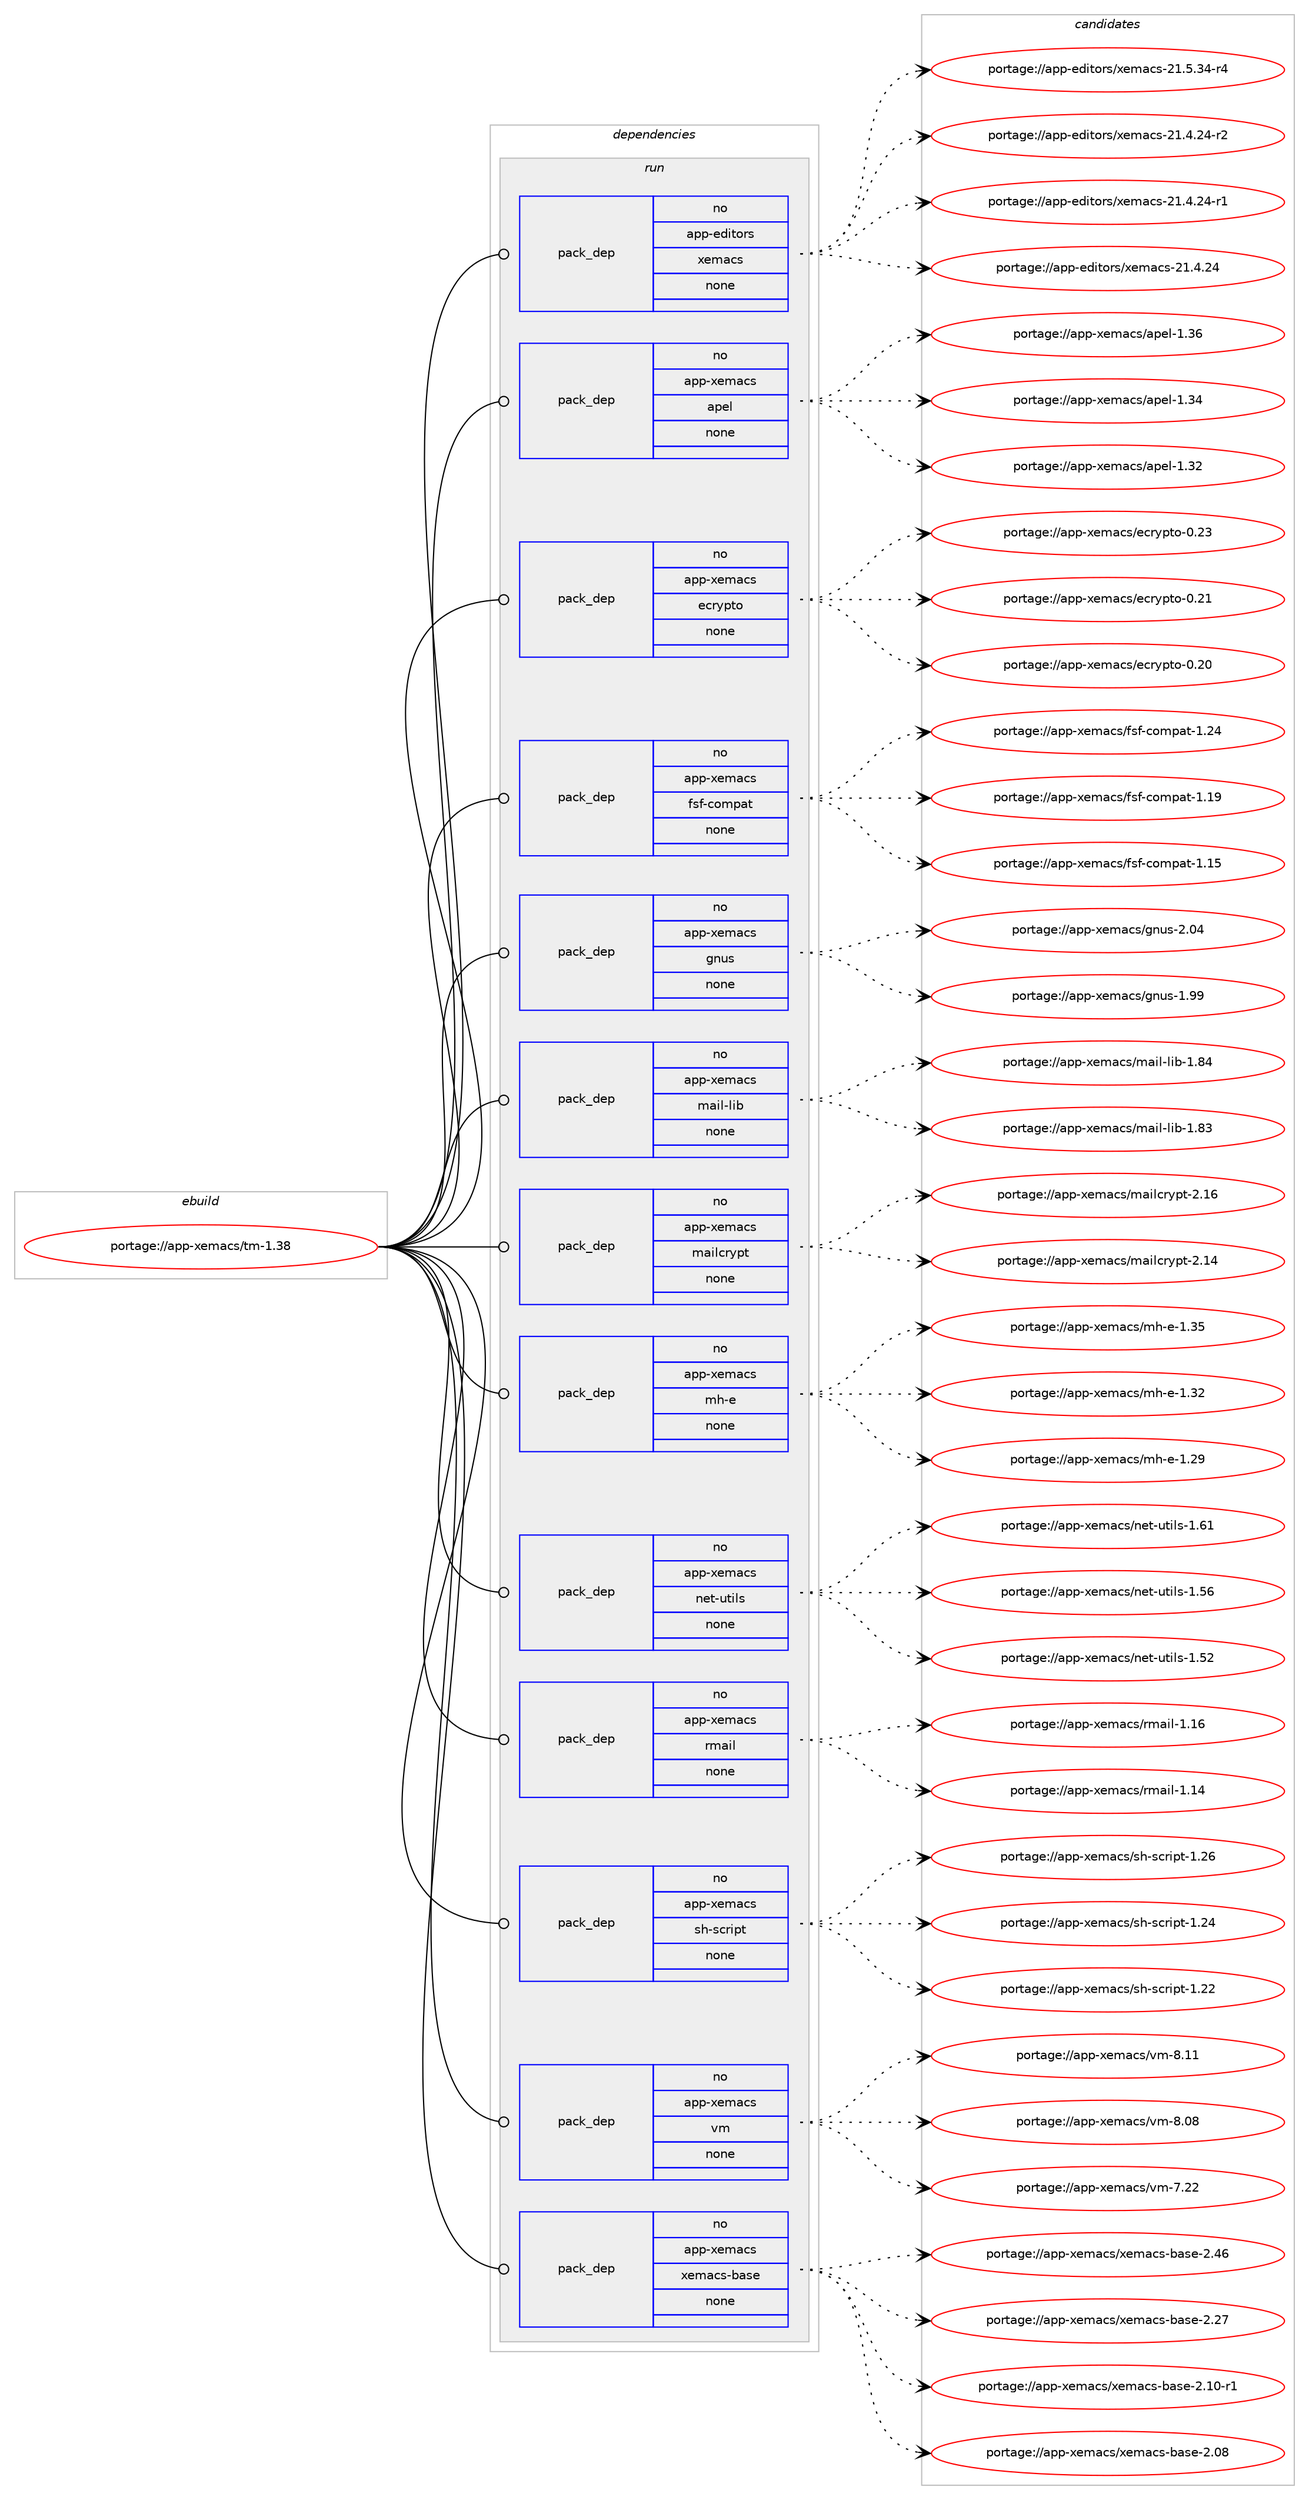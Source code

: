 digraph prolog {

# *************
# Graph options
# *************

newrank=true;
concentrate=true;
compound=true;
graph [rankdir=LR,fontname=Helvetica,fontsize=10,ranksep=1.5];#, ranksep=2.5, nodesep=0.2];
edge  [arrowhead=vee];
node  [fontname=Helvetica,fontsize=10];

# **********
# The ebuild
# **********

subgraph cluster_leftcol {
color=gray;
rank=same;
label=<<i>ebuild</i>>;
id [label="portage://app-xemacs/tm-1.38", color=red, width=4, href="../app-xemacs/tm-1.38.svg"];
}

# ****************
# The dependencies
# ****************

subgraph cluster_midcol {
color=gray;
label=<<i>dependencies</i>>;
subgraph cluster_compile {
fillcolor="#eeeeee";
style=filled;
label=<<i>compile</i>>;
}
subgraph cluster_compileandrun {
fillcolor="#eeeeee";
style=filled;
label=<<i>compile and run</i>>;
}
subgraph cluster_run {
fillcolor="#eeeeee";
style=filled;
label=<<i>run</i>>;
subgraph pack441026 {
dependency587514 [label=<<TABLE BORDER="0" CELLBORDER="1" CELLSPACING="0" CELLPADDING="4" WIDTH="220"><TR><TD ROWSPAN="6" CELLPADDING="30">pack_dep</TD></TR><TR><TD WIDTH="110">no</TD></TR><TR><TD>app-editors</TD></TR><TR><TD>xemacs</TD></TR><TR><TD>none</TD></TR><TR><TD></TD></TR></TABLE>>, shape=none, color=blue];
}
id:e -> dependency587514:w [weight=20,style="solid",arrowhead="odot"];
subgraph pack441027 {
dependency587515 [label=<<TABLE BORDER="0" CELLBORDER="1" CELLSPACING="0" CELLPADDING="4" WIDTH="220"><TR><TD ROWSPAN="6" CELLPADDING="30">pack_dep</TD></TR><TR><TD WIDTH="110">no</TD></TR><TR><TD>app-xemacs</TD></TR><TR><TD>apel</TD></TR><TR><TD>none</TD></TR><TR><TD></TD></TR></TABLE>>, shape=none, color=blue];
}
id:e -> dependency587515:w [weight=20,style="solid",arrowhead="odot"];
subgraph pack441028 {
dependency587516 [label=<<TABLE BORDER="0" CELLBORDER="1" CELLSPACING="0" CELLPADDING="4" WIDTH="220"><TR><TD ROWSPAN="6" CELLPADDING="30">pack_dep</TD></TR><TR><TD WIDTH="110">no</TD></TR><TR><TD>app-xemacs</TD></TR><TR><TD>ecrypto</TD></TR><TR><TD>none</TD></TR><TR><TD></TD></TR></TABLE>>, shape=none, color=blue];
}
id:e -> dependency587516:w [weight=20,style="solid",arrowhead="odot"];
subgraph pack441029 {
dependency587517 [label=<<TABLE BORDER="0" CELLBORDER="1" CELLSPACING="0" CELLPADDING="4" WIDTH="220"><TR><TD ROWSPAN="6" CELLPADDING="30">pack_dep</TD></TR><TR><TD WIDTH="110">no</TD></TR><TR><TD>app-xemacs</TD></TR><TR><TD>fsf-compat</TD></TR><TR><TD>none</TD></TR><TR><TD></TD></TR></TABLE>>, shape=none, color=blue];
}
id:e -> dependency587517:w [weight=20,style="solid",arrowhead="odot"];
subgraph pack441030 {
dependency587518 [label=<<TABLE BORDER="0" CELLBORDER="1" CELLSPACING="0" CELLPADDING="4" WIDTH="220"><TR><TD ROWSPAN="6" CELLPADDING="30">pack_dep</TD></TR><TR><TD WIDTH="110">no</TD></TR><TR><TD>app-xemacs</TD></TR><TR><TD>gnus</TD></TR><TR><TD>none</TD></TR><TR><TD></TD></TR></TABLE>>, shape=none, color=blue];
}
id:e -> dependency587518:w [weight=20,style="solid",arrowhead="odot"];
subgraph pack441031 {
dependency587519 [label=<<TABLE BORDER="0" CELLBORDER="1" CELLSPACING="0" CELLPADDING="4" WIDTH="220"><TR><TD ROWSPAN="6" CELLPADDING="30">pack_dep</TD></TR><TR><TD WIDTH="110">no</TD></TR><TR><TD>app-xemacs</TD></TR><TR><TD>mail-lib</TD></TR><TR><TD>none</TD></TR><TR><TD></TD></TR></TABLE>>, shape=none, color=blue];
}
id:e -> dependency587519:w [weight=20,style="solid",arrowhead="odot"];
subgraph pack441032 {
dependency587520 [label=<<TABLE BORDER="0" CELLBORDER="1" CELLSPACING="0" CELLPADDING="4" WIDTH="220"><TR><TD ROWSPAN="6" CELLPADDING="30">pack_dep</TD></TR><TR><TD WIDTH="110">no</TD></TR><TR><TD>app-xemacs</TD></TR><TR><TD>mailcrypt</TD></TR><TR><TD>none</TD></TR><TR><TD></TD></TR></TABLE>>, shape=none, color=blue];
}
id:e -> dependency587520:w [weight=20,style="solid",arrowhead="odot"];
subgraph pack441033 {
dependency587521 [label=<<TABLE BORDER="0" CELLBORDER="1" CELLSPACING="0" CELLPADDING="4" WIDTH="220"><TR><TD ROWSPAN="6" CELLPADDING="30">pack_dep</TD></TR><TR><TD WIDTH="110">no</TD></TR><TR><TD>app-xemacs</TD></TR><TR><TD>mh-e</TD></TR><TR><TD>none</TD></TR><TR><TD></TD></TR></TABLE>>, shape=none, color=blue];
}
id:e -> dependency587521:w [weight=20,style="solid",arrowhead="odot"];
subgraph pack441034 {
dependency587522 [label=<<TABLE BORDER="0" CELLBORDER="1" CELLSPACING="0" CELLPADDING="4" WIDTH="220"><TR><TD ROWSPAN="6" CELLPADDING="30">pack_dep</TD></TR><TR><TD WIDTH="110">no</TD></TR><TR><TD>app-xemacs</TD></TR><TR><TD>net-utils</TD></TR><TR><TD>none</TD></TR><TR><TD></TD></TR></TABLE>>, shape=none, color=blue];
}
id:e -> dependency587522:w [weight=20,style="solid",arrowhead="odot"];
subgraph pack441035 {
dependency587523 [label=<<TABLE BORDER="0" CELLBORDER="1" CELLSPACING="0" CELLPADDING="4" WIDTH="220"><TR><TD ROWSPAN="6" CELLPADDING="30">pack_dep</TD></TR><TR><TD WIDTH="110">no</TD></TR><TR><TD>app-xemacs</TD></TR><TR><TD>rmail</TD></TR><TR><TD>none</TD></TR><TR><TD></TD></TR></TABLE>>, shape=none, color=blue];
}
id:e -> dependency587523:w [weight=20,style="solid",arrowhead="odot"];
subgraph pack441036 {
dependency587524 [label=<<TABLE BORDER="0" CELLBORDER="1" CELLSPACING="0" CELLPADDING="4" WIDTH="220"><TR><TD ROWSPAN="6" CELLPADDING="30">pack_dep</TD></TR><TR><TD WIDTH="110">no</TD></TR><TR><TD>app-xemacs</TD></TR><TR><TD>sh-script</TD></TR><TR><TD>none</TD></TR><TR><TD></TD></TR></TABLE>>, shape=none, color=blue];
}
id:e -> dependency587524:w [weight=20,style="solid",arrowhead="odot"];
subgraph pack441037 {
dependency587525 [label=<<TABLE BORDER="0" CELLBORDER="1" CELLSPACING="0" CELLPADDING="4" WIDTH="220"><TR><TD ROWSPAN="6" CELLPADDING="30">pack_dep</TD></TR><TR><TD WIDTH="110">no</TD></TR><TR><TD>app-xemacs</TD></TR><TR><TD>vm</TD></TR><TR><TD>none</TD></TR><TR><TD></TD></TR></TABLE>>, shape=none, color=blue];
}
id:e -> dependency587525:w [weight=20,style="solid",arrowhead="odot"];
subgraph pack441038 {
dependency587526 [label=<<TABLE BORDER="0" CELLBORDER="1" CELLSPACING="0" CELLPADDING="4" WIDTH="220"><TR><TD ROWSPAN="6" CELLPADDING="30">pack_dep</TD></TR><TR><TD WIDTH="110">no</TD></TR><TR><TD>app-xemacs</TD></TR><TR><TD>xemacs-base</TD></TR><TR><TD>none</TD></TR><TR><TD></TD></TR></TABLE>>, shape=none, color=blue];
}
id:e -> dependency587526:w [weight=20,style="solid",arrowhead="odot"];
}
}

# **************
# The candidates
# **************

subgraph cluster_choices {
rank=same;
color=gray;
label=<<i>candidates</i>>;

subgraph choice441026 {
color=black;
nodesep=1;
choice971121124510110010511611111411547120101109979911545504946534651524511452 [label="portage://app-editors/xemacs-21.5.34-r4", color=red, width=4,href="../app-editors/xemacs-21.5.34-r4.svg"];
choice971121124510110010511611111411547120101109979911545504946524650524511450 [label="portage://app-editors/xemacs-21.4.24-r2", color=red, width=4,href="../app-editors/xemacs-21.4.24-r2.svg"];
choice971121124510110010511611111411547120101109979911545504946524650524511449 [label="portage://app-editors/xemacs-21.4.24-r1", color=red, width=4,href="../app-editors/xemacs-21.4.24-r1.svg"];
choice97112112451011001051161111141154712010110997991154550494652465052 [label="portage://app-editors/xemacs-21.4.24", color=red, width=4,href="../app-editors/xemacs-21.4.24.svg"];
dependency587514:e -> choice971121124510110010511611111411547120101109979911545504946534651524511452:w [style=dotted,weight="100"];
dependency587514:e -> choice971121124510110010511611111411547120101109979911545504946524650524511450:w [style=dotted,weight="100"];
dependency587514:e -> choice971121124510110010511611111411547120101109979911545504946524650524511449:w [style=dotted,weight="100"];
dependency587514:e -> choice97112112451011001051161111141154712010110997991154550494652465052:w [style=dotted,weight="100"];
}
subgraph choice441027 {
color=black;
nodesep=1;
choice9711211245120101109979911547971121011084549465154 [label="portage://app-xemacs/apel-1.36", color=red, width=4,href="../app-xemacs/apel-1.36.svg"];
choice9711211245120101109979911547971121011084549465152 [label="portage://app-xemacs/apel-1.34", color=red, width=4,href="../app-xemacs/apel-1.34.svg"];
choice9711211245120101109979911547971121011084549465150 [label="portage://app-xemacs/apel-1.32", color=red, width=4,href="../app-xemacs/apel-1.32.svg"];
dependency587515:e -> choice9711211245120101109979911547971121011084549465154:w [style=dotted,weight="100"];
dependency587515:e -> choice9711211245120101109979911547971121011084549465152:w [style=dotted,weight="100"];
dependency587515:e -> choice9711211245120101109979911547971121011084549465150:w [style=dotted,weight="100"];
}
subgraph choice441028 {
color=black;
nodesep=1;
choice9711211245120101109979911547101991141211121161114548465051 [label="portage://app-xemacs/ecrypto-0.23", color=red, width=4,href="../app-xemacs/ecrypto-0.23.svg"];
choice9711211245120101109979911547101991141211121161114548465049 [label="portage://app-xemacs/ecrypto-0.21", color=red, width=4,href="../app-xemacs/ecrypto-0.21.svg"];
choice9711211245120101109979911547101991141211121161114548465048 [label="portage://app-xemacs/ecrypto-0.20", color=red, width=4,href="../app-xemacs/ecrypto-0.20.svg"];
dependency587516:e -> choice9711211245120101109979911547101991141211121161114548465051:w [style=dotted,weight="100"];
dependency587516:e -> choice9711211245120101109979911547101991141211121161114548465049:w [style=dotted,weight="100"];
dependency587516:e -> choice9711211245120101109979911547101991141211121161114548465048:w [style=dotted,weight="100"];
}
subgraph choice441029 {
color=black;
nodesep=1;
choice97112112451201011099799115471021151024599111109112971164549465052 [label="portage://app-xemacs/fsf-compat-1.24", color=red, width=4,href="../app-xemacs/fsf-compat-1.24.svg"];
choice97112112451201011099799115471021151024599111109112971164549464957 [label="portage://app-xemacs/fsf-compat-1.19", color=red, width=4,href="../app-xemacs/fsf-compat-1.19.svg"];
choice97112112451201011099799115471021151024599111109112971164549464953 [label="portage://app-xemacs/fsf-compat-1.15", color=red, width=4,href="../app-xemacs/fsf-compat-1.15.svg"];
dependency587517:e -> choice97112112451201011099799115471021151024599111109112971164549465052:w [style=dotted,weight="100"];
dependency587517:e -> choice97112112451201011099799115471021151024599111109112971164549464957:w [style=dotted,weight="100"];
dependency587517:e -> choice97112112451201011099799115471021151024599111109112971164549464953:w [style=dotted,weight="100"];
}
subgraph choice441030 {
color=black;
nodesep=1;
choice97112112451201011099799115471031101171154550464852 [label="portage://app-xemacs/gnus-2.04", color=red, width=4,href="../app-xemacs/gnus-2.04.svg"];
choice97112112451201011099799115471031101171154549465757 [label="portage://app-xemacs/gnus-1.99", color=red, width=4,href="../app-xemacs/gnus-1.99.svg"];
dependency587518:e -> choice97112112451201011099799115471031101171154550464852:w [style=dotted,weight="100"];
dependency587518:e -> choice97112112451201011099799115471031101171154549465757:w [style=dotted,weight="100"];
}
subgraph choice441031 {
color=black;
nodesep=1;
choice97112112451201011099799115471099710510845108105984549465652 [label="portage://app-xemacs/mail-lib-1.84", color=red, width=4,href="../app-xemacs/mail-lib-1.84.svg"];
choice97112112451201011099799115471099710510845108105984549465651 [label="portage://app-xemacs/mail-lib-1.83", color=red, width=4,href="../app-xemacs/mail-lib-1.83.svg"];
dependency587519:e -> choice97112112451201011099799115471099710510845108105984549465652:w [style=dotted,weight="100"];
dependency587519:e -> choice97112112451201011099799115471099710510845108105984549465651:w [style=dotted,weight="100"];
}
subgraph choice441032 {
color=black;
nodesep=1;
choice971121124512010110997991154710997105108991141211121164550464954 [label="portage://app-xemacs/mailcrypt-2.16", color=red, width=4,href="../app-xemacs/mailcrypt-2.16.svg"];
choice971121124512010110997991154710997105108991141211121164550464952 [label="portage://app-xemacs/mailcrypt-2.14", color=red, width=4,href="../app-xemacs/mailcrypt-2.14.svg"];
dependency587520:e -> choice971121124512010110997991154710997105108991141211121164550464954:w [style=dotted,weight="100"];
dependency587520:e -> choice971121124512010110997991154710997105108991141211121164550464952:w [style=dotted,weight="100"];
}
subgraph choice441033 {
color=black;
nodesep=1;
choice9711211245120101109979911547109104451014549465153 [label="portage://app-xemacs/mh-e-1.35", color=red, width=4,href="../app-xemacs/mh-e-1.35.svg"];
choice9711211245120101109979911547109104451014549465150 [label="portage://app-xemacs/mh-e-1.32", color=red, width=4,href="../app-xemacs/mh-e-1.32.svg"];
choice9711211245120101109979911547109104451014549465057 [label="portage://app-xemacs/mh-e-1.29", color=red, width=4,href="../app-xemacs/mh-e-1.29.svg"];
dependency587521:e -> choice9711211245120101109979911547109104451014549465153:w [style=dotted,weight="100"];
dependency587521:e -> choice9711211245120101109979911547109104451014549465150:w [style=dotted,weight="100"];
dependency587521:e -> choice9711211245120101109979911547109104451014549465057:w [style=dotted,weight="100"];
}
subgraph choice441034 {
color=black;
nodesep=1;
choice9711211245120101109979911547110101116451171161051081154549465449 [label="portage://app-xemacs/net-utils-1.61", color=red, width=4,href="../app-xemacs/net-utils-1.61.svg"];
choice9711211245120101109979911547110101116451171161051081154549465354 [label="portage://app-xemacs/net-utils-1.56", color=red, width=4,href="../app-xemacs/net-utils-1.56.svg"];
choice9711211245120101109979911547110101116451171161051081154549465350 [label="portage://app-xemacs/net-utils-1.52", color=red, width=4,href="../app-xemacs/net-utils-1.52.svg"];
dependency587522:e -> choice9711211245120101109979911547110101116451171161051081154549465449:w [style=dotted,weight="100"];
dependency587522:e -> choice9711211245120101109979911547110101116451171161051081154549465354:w [style=dotted,weight="100"];
dependency587522:e -> choice9711211245120101109979911547110101116451171161051081154549465350:w [style=dotted,weight="100"];
}
subgraph choice441035 {
color=black;
nodesep=1;
choice9711211245120101109979911547114109971051084549464954 [label="portage://app-xemacs/rmail-1.16", color=red, width=4,href="../app-xemacs/rmail-1.16.svg"];
choice9711211245120101109979911547114109971051084549464952 [label="portage://app-xemacs/rmail-1.14", color=red, width=4,href="../app-xemacs/rmail-1.14.svg"];
dependency587523:e -> choice9711211245120101109979911547114109971051084549464954:w [style=dotted,weight="100"];
dependency587523:e -> choice9711211245120101109979911547114109971051084549464952:w [style=dotted,weight="100"];
}
subgraph choice441036 {
color=black;
nodesep=1;
choice971121124512010110997991154711510445115991141051121164549465054 [label="portage://app-xemacs/sh-script-1.26", color=red, width=4,href="../app-xemacs/sh-script-1.26.svg"];
choice971121124512010110997991154711510445115991141051121164549465052 [label="portage://app-xemacs/sh-script-1.24", color=red, width=4,href="../app-xemacs/sh-script-1.24.svg"];
choice971121124512010110997991154711510445115991141051121164549465050 [label="portage://app-xemacs/sh-script-1.22", color=red, width=4,href="../app-xemacs/sh-script-1.22.svg"];
dependency587524:e -> choice971121124512010110997991154711510445115991141051121164549465054:w [style=dotted,weight="100"];
dependency587524:e -> choice971121124512010110997991154711510445115991141051121164549465052:w [style=dotted,weight="100"];
dependency587524:e -> choice971121124512010110997991154711510445115991141051121164549465050:w [style=dotted,weight="100"];
}
subgraph choice441037 {
color=black;
nodesep=1;
choice97112112451201011099799115471181094556464949 [label="portage://app-xemacs/vm-8.11", color=red, width=4,href="../app-xemacs/vm-8.11.svg"];
choice97112112451201011099799115471181094556464856 [label="portage://app-xemacs/vm-8.08", color=red, width=4,href="../app-xemacs/vm-8.08.svg"];
choice97112112451201011099799115471181094555465050 [label="portage://app-xemacs/vm-7.22", color=red, width=4,href="../app-xemacs/vm-7.22.svg"];
dependency587525:e -> choice97112112451201011099799115471181094556464949:w [style=dotted,weight="100"];
dependency587525:e -> choice97112112451201011099799115471181094556464856:w [style=dotted,weight="100"];
dependency587525:e -> choice97112112451201011099799115471181094555465050:w [style=dotted,weight="100"];
}
subgraph choice441038 {
color=black;
nodesep=1;
choice971121124512010110997991154712010110997991154598971151014550465254 [label="portage://app-xemacs/xemacs-base-2.46", color=red, width=4,href="../app-xemacs/xemacs-base-2.46.svg"];
choice971121124512010110997991154712010110997991154598971151014550465055 [label="portage://app-xemacs/xemacs-base-2.27", color=red, width=4,href="../app-xemacs/xemacs-base-2.27.svg"];
choice9711211245120101109979911547120101109979911545989711510145504649484511449 [label="portage://app-xemacs/xemacs-base-2.10-r1", color=red, width=4,href="../app-xemacs/xemacs-base-2.10-r1.svg"];
choice971121124512010110997991154712010110997991154598971151014550464856 [label="portage://app-xemacs/xemacs-base-2.08", color=red, width=4,href="../app-xemacs/xemacs-base-2.08.svg"];
dependency587526:e -> choice971121124512010110997991154712010110997991154598971151014550465254:w [style=dotted,weight="100"];
dependency587526:e -> choice971121124512010110997991154712010110997991154598971151014550465055:w [style=dotted,weight="100"];
dependency587526:e -> choice9711211245120101109979911547120101109979911545989711510145504649484511449:w [style=dotted,weight="100"];
dependency587526:e -> choice971121124512010110997991154712010110997991154598971151014550464856:w [style=dotted,weight="100"];
}
}

}
